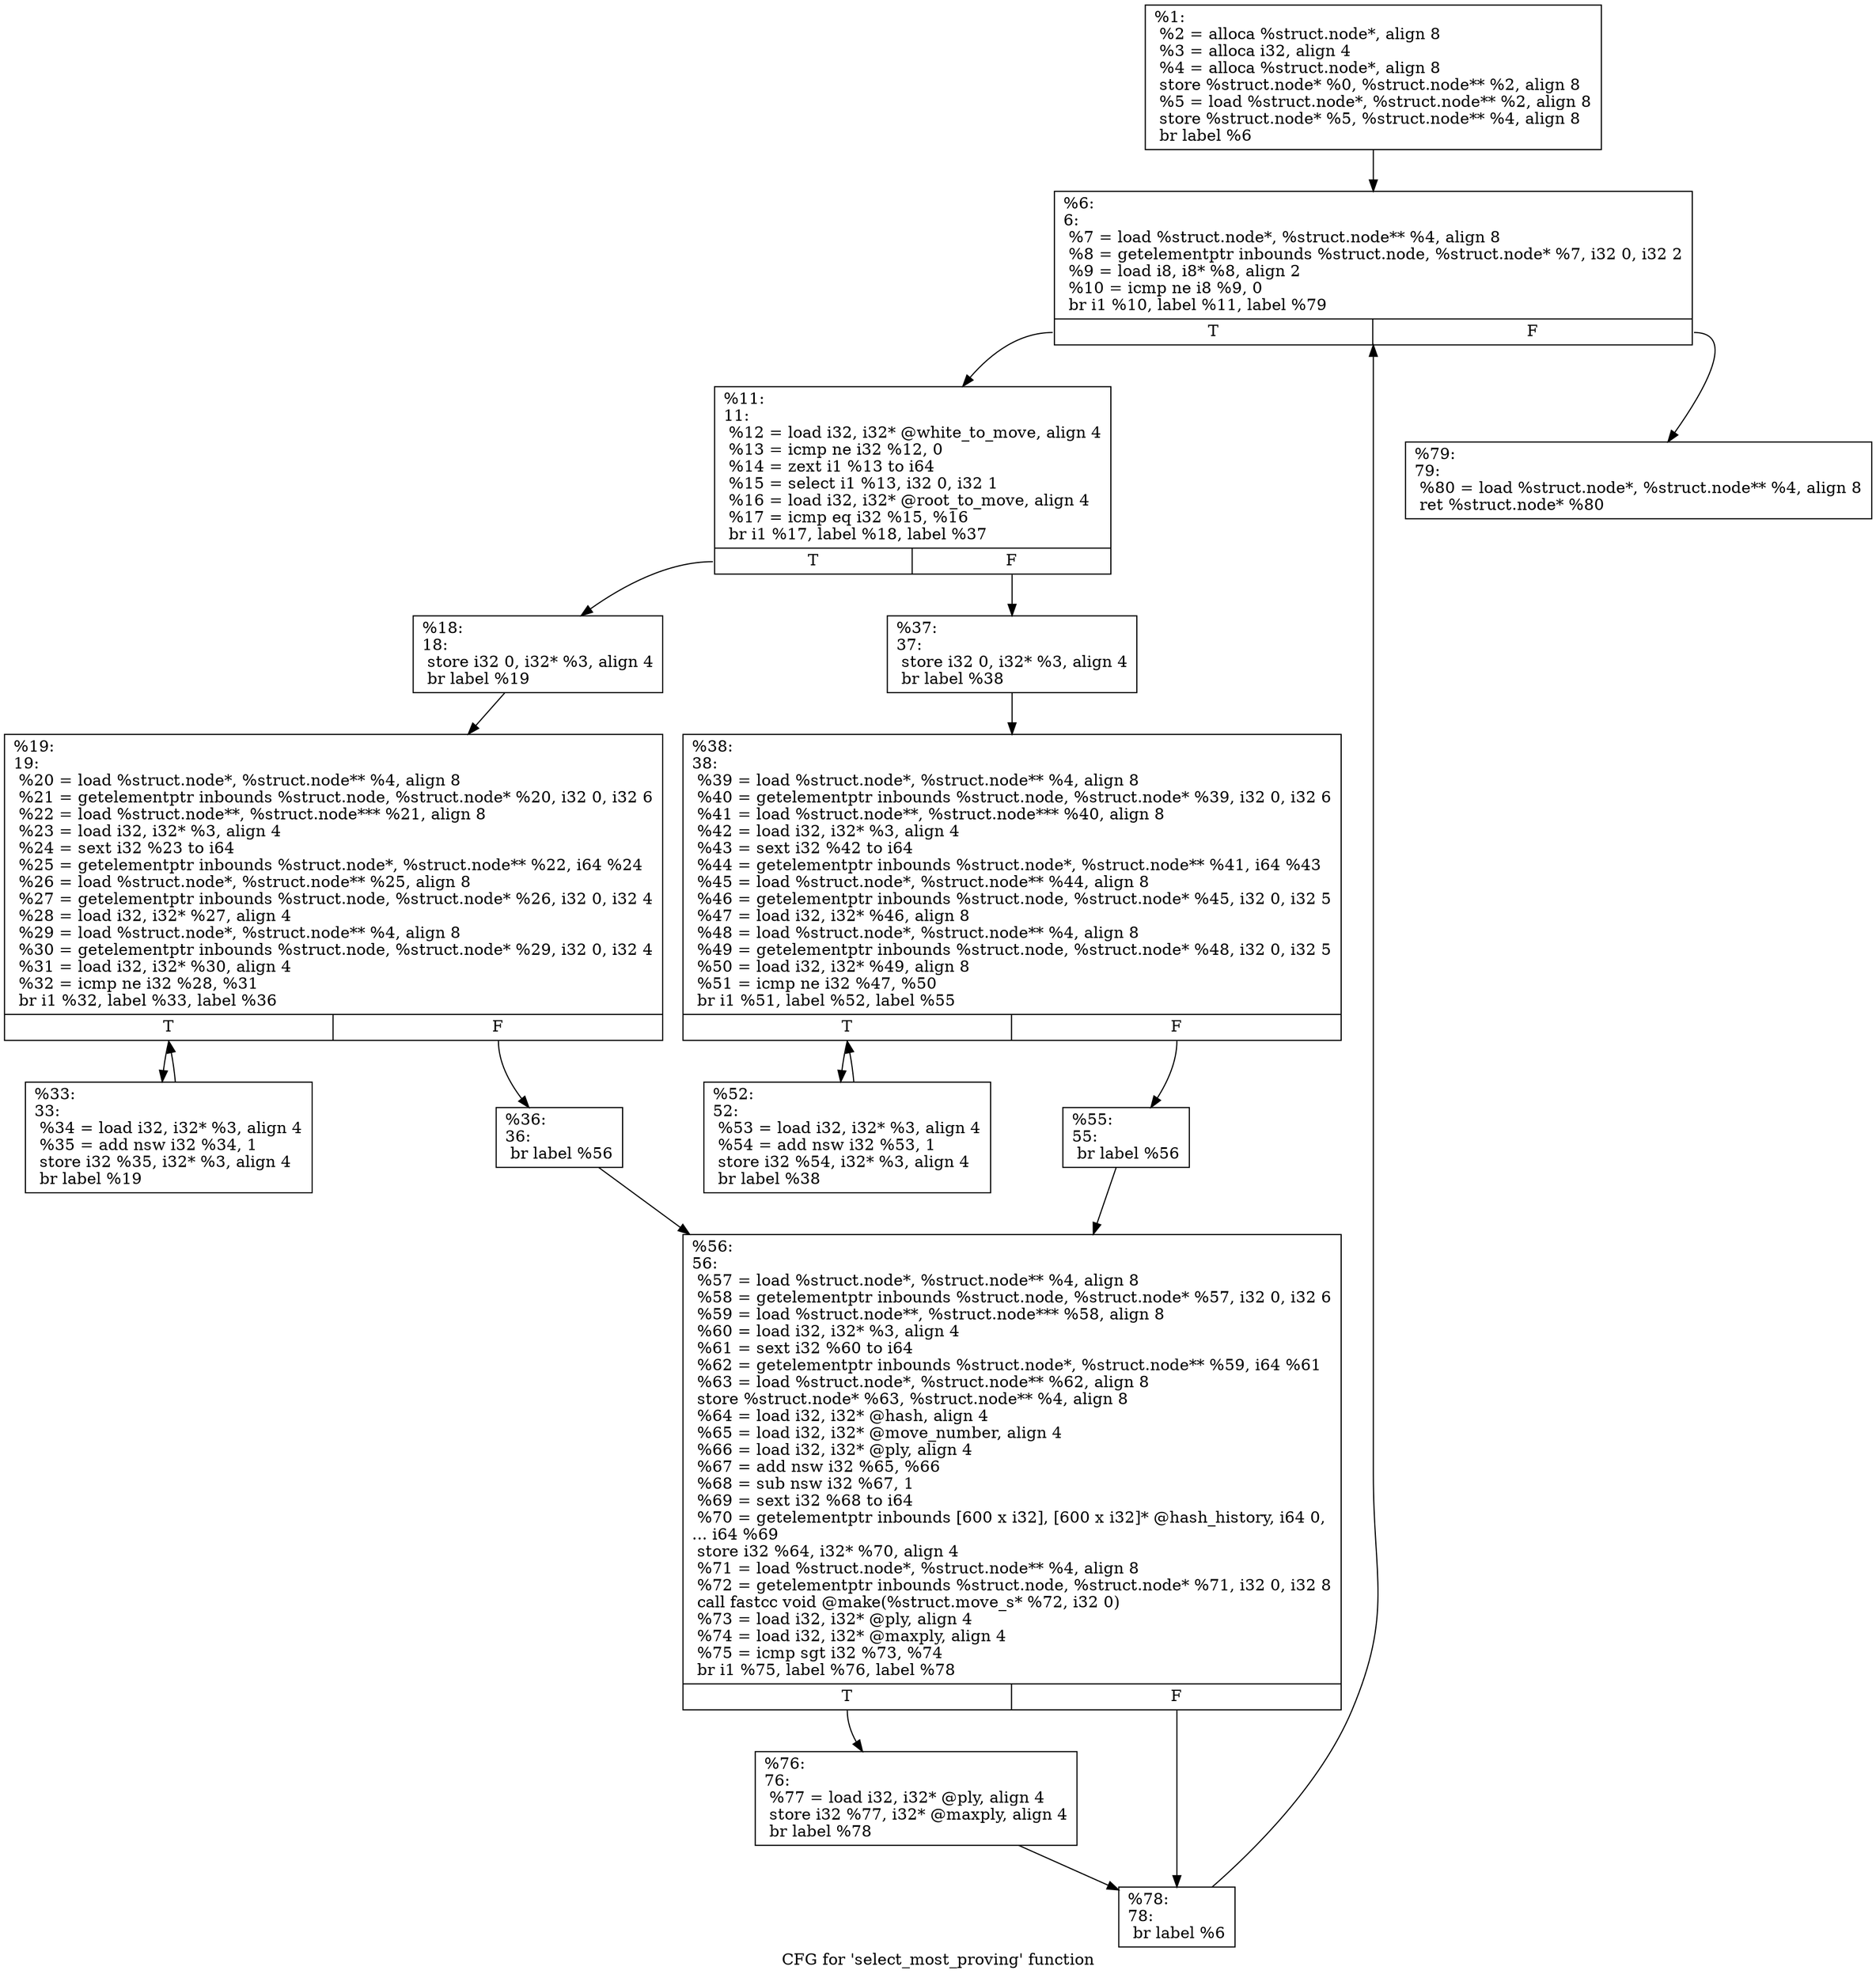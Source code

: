 digraph "CFG for 'select_most_proving' function" {
	label="CFG for 'select_most_proving' function";

	Node0x2677a70 [shape=record,label="{%1:\l  %2 = alloca %struct.node*, align 8\l  %3 = alloca i32, align 4\l  %4 = alloca %struct.node*, align 8\l  store %struct.node* %0, %struct.node** %2, align 8\l  %5 = load %struct.node*, %struct.node** %2, align 8\l  store %struct.node* %5, %struct.node** %4, align 8\l  br label %6\l}"];
	Node0x2677a70 -> Node0x267a300;
	Node0x267a300 [shape=record,label="{%6:\l6:                                                \l  %7 = load %struct.node*, %struct.node** %4, align 8\l  %8 = getelementptr inbounds %struct.node, %struct.node* %7, i32 0, i32 2\l  %9 = load i8, i8* %8, align 2\l  %10 = icmp ne i8 %9, 0\l  br i1 %10, label %11, label %79\l|{<s0>T|<s1>F}}"];
	Node0x267a300:s0 -> Node0x267a350;
	Node0x267a300:s1 -> Node0x267a710;
	Node0x267a350 [shape=record,label="{%11:\l11:                                               \l  %12 = load i32, i32* @white_to_move, align 4\l  %13 = icmp ne i32 %12, 0\l  %14 = zext i1 %13 to i64\l  %15 = select i1 %13, i32 0, i32 1\l  %16 = load i32, i32* @root_to_move, align 4\l  %17 = icmp eq i32 %15, %16\l  br i1 %17, label %18, label %37\l|{<s0>T|<s1>F}}"];
	Node0x267a350:s0 -> Node0x267a3a0;
	Node0x267a350:s1 -> Node0x267a4e0;
	Node0x267a3a0 [shape=record,label="{%18:\l18:                                               \l  store i32 0, i32* %3, align 4\l  br label %19\l}"];
	Node0x267a3a0 -> Node0x267a3f0;
	Node0x267a3f0 [shape=record,label="{%19:\l19:                                               \l  %20 = load %struct.node*, %struct.node** %4, align 8\l  %21 = getelementptr inbounds %struct.node, %struct.node* %20, i32 0, i32 6\l  %22 = load %struct.node**, %struct.node*** %21, align 8\l  %23 = load i32, i32* %3, align 4\l  %24 = sext i32 %23 to i64\l  %25 = getelementptr inbounds %struct.node*, %struct.node** %22, i64 %24\l  %26 = load %struct.node*, %struct.node** %25, align 8\l  %27 = getelementptr inbounds %struct.node, %struct.node* %26, i32 0, i32 4\l  %28 = load i32, i32* %27, align 4\l  %29 = load %struct.node*, %struct.node** %4, align 8\l  %30 = getelementptr inbounds %struct.node, %struct.node* %29, i32 0, i32 4\l  %31 = load i32, i32* %30, align 4\l  %32 = icmp ne i32 %28, %31\l  br i1 %32, label %33, label %36\l|{<s0>T|<s1>F}}"];
	Node0x267a3f0:s0 -> Node0x267a440;
	Node0x267a3f0:s1 -> Node0x267a490;
	Node0x267a440 [shape=record,label="{%33:\l33:                                               \l  %34 = load i32, i32* %3, align 4\l  %35 = add nsw i32 %34, 1\l  store i32 %35, i32* %3, align 4\l  br label %19\l}"];
	Node0x267a440 -> Node0x267a3f0;
	Node0x267a490 [shape=record,label="{%36:\l36:                                               \l  br label %56\l}"];
	Node0x267a490 -> Node0x267a620;
	Node0x267a4e0 [shape=record,label="{%37:\l37:                                               \l  store i32 0, i32* %3, align 4\l  br label %38\l}"];
	Node0x267a4e0 -> Node0x267a530;
	Node0x267a530 [shape=record,label="{%38:\l38:                                               \l  %39 = load %struct.node*, %struct.node** %4, align 8\l  %40 = getelementptr inbounds %struct.node, %struct.node* %39, i32 0, i32 6\l  %41 = load %struct.node**, %struct.node*** %40, align 8\l  %42 = load i32, i32* %3, align 4\l  %43 = sext i32 %42 to i64\l  %44 = getelementptr inbounds %struct.node*, %struct.node** %41, i64 %43\l  %45 = load %struct.node*, %struct.node** %44, align 8\l  %46 = getelementptr inbounds %struct.node, %struct.node* %45, i32 0, i32 5\l  %47 = load i32, i32* %46, align 8\l  %48 = load %struct.node*, %struct.node** %4, align 8\l  %49 = getelementptr inbounds %struct.node, %struct.node* %48, i32 0, i32 5\l  %50 = load i32, i32* %49, align 8\l  %51 = icmp ne i32 %47, %50\l  br i1 %51, label %52, label %55\l|{<s0>T|<s1>F}}"];
	Node0x267a530:s0 -> Node0x267a580;
	Node0x267a530:s1 -> Node0x267a5d0;
	Node0x267a580 [shape=record,label="{%52:\l52:                                               \l  %53 = load i32, i32* %3, align 4\l  %54 = add nsw i32 %53, 1\l  store i32 %54, i32* %3, align 4\l  br label %38\l}"];
	Node0x267a580 -> Node0x267a530;
	Node0x267a5d0 [shape=record,label="{%55:\l55:                                               \l  br label %56\l}"];
	Node0x267a5d0 -> Node0x267a620;
	Node0x267a620 [shape=record,label="{%56:\l56:                                               \l  %57 = load %struct.node*, %struct.node** %4, align 8\l  %58 = getelementptr inbounds %struct.node, %struct.node* %57, i32 0, i32 6\l  %59 = load %struct.node**, %struct.node*** %58, align 8\l  %60 = load i32, i32* %3, align 4\l  %61 = sext i32 %60 to i64\l  %62 = getelementptr inbounds %struct.node*, %struct.node** %59, i64 %61\l  %63 = load %struct.node*, %struct.node** %62, align 8\l  store %struct.node* %63, %struct.node** %4, align 8\l  %64 = load i32, i32* @hash, align 4\l  %65 = load i32, i32* @move_number, align 4\l  %66 = load i32, i32* @ply, align 4\l  %67 = add nsw i32 %65, %66\l  %68 = sub nsw i32 %67, 1\l  %69 = sext i32 %68 to i64\l  %70 = getelementptr inbounds [600 x i32], [600 x i32]* @hash_history, i64 0,\l... i64 %69\l  store i32 %64, i32* %70, align 4\l  %71 = load %struct.node*, %struct.node** %4, align 8\l  %72 = getelementptr inbounds %struct.node, %struct.node* %71, i32 0, i32 8\l  call fastcc void @make(%struct.move_s* %72, i32 0)\l  %73 = load i32, i32* @ply, align 4\l  %74 = load i32, i32* @maxply, align 4\l  %75 = icmp sgt i32 %73, %74\l  br i1 %75, label %76, label %78\l|{<s0>T|<s1>F}}"];
	Node0x267a620:s0 -> Node0x267a670;
	Node0x267a620:s1 -> Node0x267a6c0;
	Node0x267a670 [shape=record,label="{%76:\l76:                                               \l  %77 = load i32, i32* @ply, align 4\l  store i32 %77, i32* @maxply, align 4\l  br label %78\l}"];
	Node0x267a670 -> Node0x267a6c0;
	Node0x267a6c0 [shape=record,label="{%78:\l78:                                               \l  br label %6\l}"];
	Node0x267a6c0 -> Node0x267a300;
	Node0x267a710 [shape=record,label="{%79:\l79:                                               \l  %80 = load %struct.node*, %struct.node** %4, align 8\l  ret %struct.node* %80\l}"];
}
